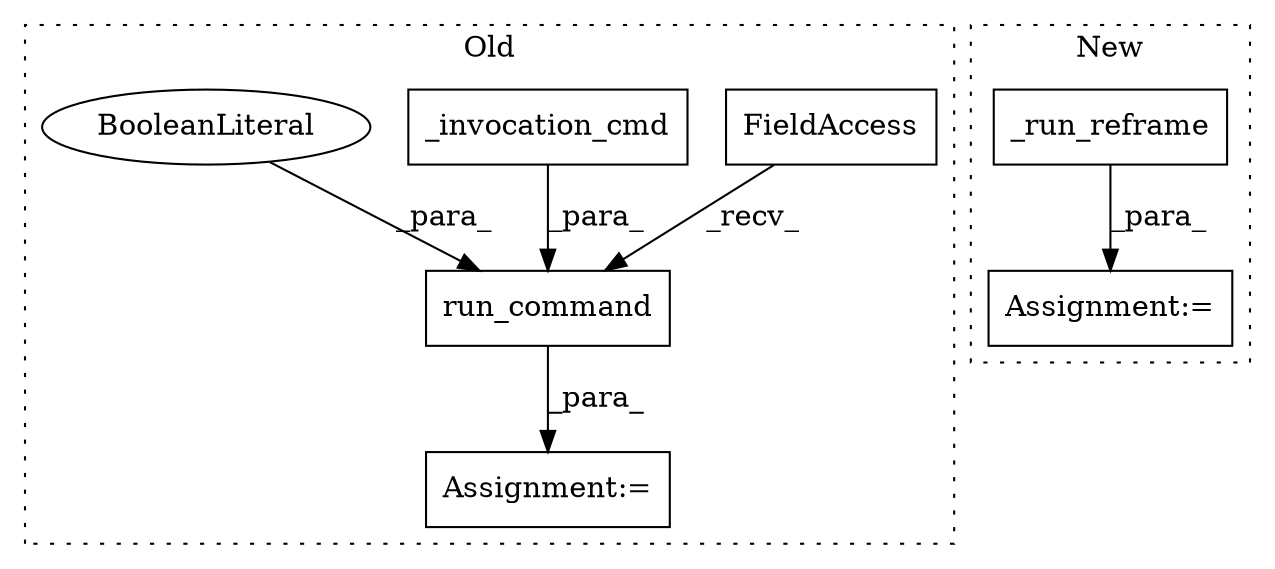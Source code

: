 digraph G {
subgraph cluster0 {
1 [label="run_command" a="32" s="6708,6747" l="12,1" shape="box"];
3 [label="FieldAccess" a="22" s="6689" l="7" shape="box"];
4 [label="_invocation_cmd" a="32" s="6725" l="17" shape="box"];
5 [label="Assignment:=" a="7" s="6688" l="1" shape="box"];
7 [label="BooleanLiteral" a="9" s="6743" l="4" shape="ellipse"];
label = "Old";
style="dotted";
}
subgraph cluster1 {
2 [label="_run_reframe" a="32" s="7943" l="14" shape="box"];
6 [label="Assignment:=" a="7" s="7936" l="2" shape="box"];
label = "New";
style="dotted";
}
1 -> 5 [label="_para_"];
2 -> 6 [label="_para_"];
3 -> 1 [label="_recv_"];
4 -> 1 [label="_para_"];
7 -> 1 [label="_para_"];
}